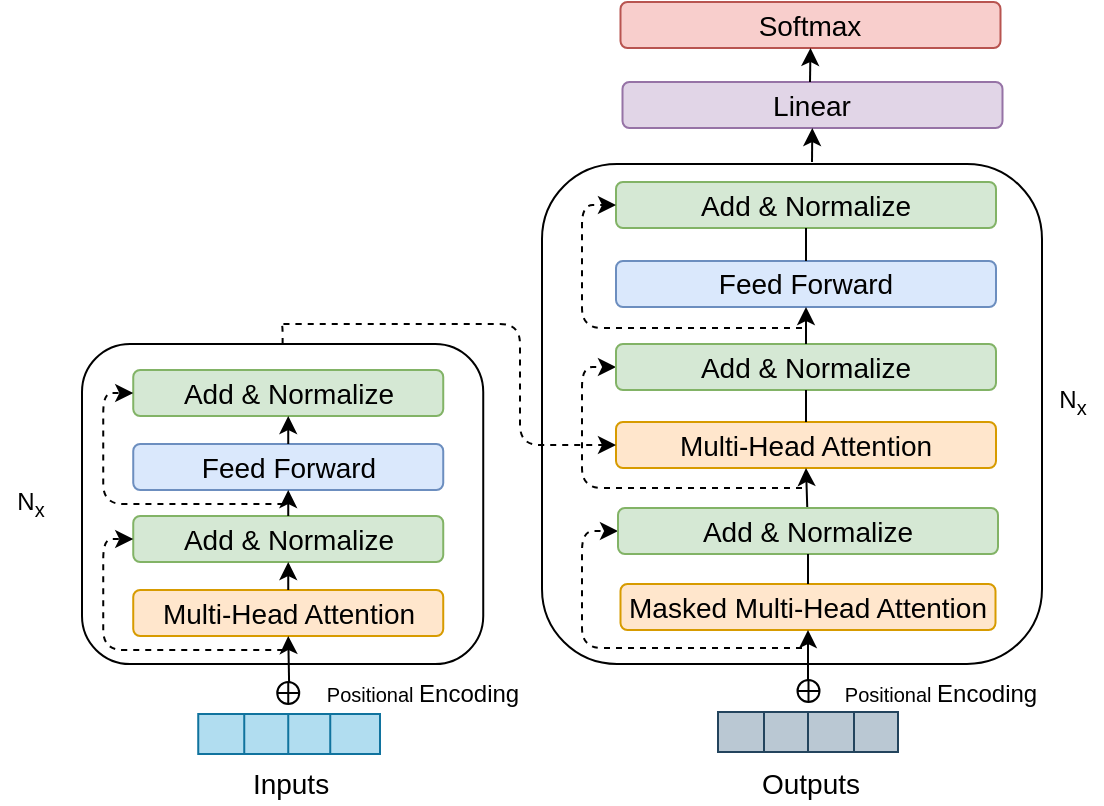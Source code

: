 <mxfile version="17.4.4" type="github">
  <diagram id="F6WcOZ9y6rk_3P-JJvr-" name="Page-1">
    <mxGraphModel dx="1426" dy="737" grid="1" gridSize="10" guides="1" tooltips="1" connect="1" arrows="1" fold="1" page="1" pageScale="1" pageWidth="827" pageHeight="1169" math="0" shadow="0">
      <root>
        <mxCell id="0" />
        <mxCell id="1" parent="0" />
        <mxCell id="ho_f-p905YhCyLAfKIS1-1" value="" style="rounded=1;whiteSpace=wrap;html=1;fontSize=14;" vertex="1" parent="1">
          <mxGeometry x="121" y="211" width="200.62" height="160" as="geometry" />
        </mxCell>
        <mxCell id="ho_f-p905YhCyLAfKIS1-2" value="Add &amp;amp; Normalize" style="rounded=1;whiteSpace=wrap;html=1;fontSize=14;fillColor=#d5e8d4;strokeColor=#82b366;" vertex="1" parent="1">
          <mxGeometry x="146.62" y="224" width="155" height="23" as="geometry" />
        </mxCell>
        <mxCell id="ho_f-p905YhCyLAfKIS1-3" value="Feed Forward" style="rounded=1;whiteSpace=wrap;html=1;fontSize=14;fillColor=#dae8fc;strokeColor=#6c8ebf;" vertex="1" parent="1">
          <mxGeometry x="146.62" y="261" width="155" height="23" as="geometry" />
        </mxCell>
        <mxCell id="ho_f-p905YhCyLAfKIS1-4" value="Add &amp;amp; Normalize" style="rounded=1;whiteSpace=wrap;html=1;fontSize=14;fillColor=#d5e8d4;strokeColor=#82b366;" vertex="1" parent="1">
          <mxGeometry x="146.62" y="297" width="155" height="23" as="geometry" />
        </mxCell>
        <mxCell id="ho_f-p905YhCyLAfKIS1-5" value="Multi-Head Attention" style="rounded=1;whiteSpace=wrap;html=1;fontSize=14;fillColor=#ffe6cc;strokeColor=#d79b00;" vertex="1" parent="1">
          <mxGeometry x="146.62" y="334" width="155" height="23" as="geometry" />
        </mxCell>
        <mxCell id="ho_f-p905YhCyLAfKIS1-6" value="" style="rounded=1;whiteSpace=wrap;html=1;fontSize=14;" vertex="1" parent="1">
          <mxGeometry x="351" y="121" width="250" height="250" as="geometry" />
        </mxCell>
        <mxCell id="ho_f-p905YhCyLAfKIS1-7" value="Add &amp;amp; Normalize" style="rounded=1;whiteSpace=wrap;html=1;fontSize=14;fillColor=#d5e8d4;strokeColor=#82b366;" vertex="1" parent="1">
          <mxGeometry x="388" y="130" width="190" height="23" as="geometry" />
        </mxCell>
        <mxCell id="ho_f-p905YhCyLAfKIS1-8" value="Feed Forward" style="rounded=1;whiteSpace=wrap;html=1;fontSize=14;fillColor=#dae8fc;strokeColor=#6c8ebf;" vertex="1" parent="1">
          <mxGeometry x="388" y="169.5" width="190" height="23" as="geometry" />
        </mxCell>
        <mxCell id="ho_f-p905YhCyLAfKIS1-9" value="Multi-Head Attention" style="rounded=1;whiteSpace=wrap;html=1;fontSize=14;fillColor=#ffe6cc;strokeColor=#d79b00;" vertex="1" parent="1">
          <mxGeometry x="388" y="250" width="190" height="23" as="geometry" />
        </mxCell>
        <mxCell id="ho_f-p905YhCyLAfKIS1-10" value="Masked Multi-Head Attention" style="rounded=1;whiteSpace=wrap;html=1;fontSize=14;fillColor=#ffe6cc;strokeColor=#d79b00;" vertex="1" parent="1">
          <mxGeometry x="390.25" y="331" width="187.5" height="23" as="geometry" />
        </mxCell>
        <mxCell id="ho_f-p905YhCyLAfKIS1-11" value="" style="endArrow=classic;html=1;rounded=1;fontSize=14;entryX=0.5;entryY=1;entryDx=0;entryDy=0;" edge="1" parent="1" target="ho_f-p905YhCyLAfKIS1-5">
          <mxGeometry width="50" height="50" relative="1" as="geometry">
            <mxPoint x="224.62" y="384" as="sourcePoint" />
            <mxPoint x="251.62" y="424" as="targetPoint" />
          </mxGeometry>
        </mxCell>
        <mxCell id="ho_f-p905YhCyLAfKIS1-12" value="" style="endArrow=classic;html=1;rounded=1;fontSize=14;entryX=0.5;entryY=1;entryDx=0;entryDy=0;exitX=0.5;exitY=0;exitDx=0;exitDy=0;" edge="1" parent="1" source="ho_f-p905YhCyLAfKIS1-5" target="ho_f-p905YhCyLAfKIS1-4">
          <mxGeometry width="50" height="50" relative="1" as="geometry">
            <mxPoint x="234.62" y="394" as="sourcePoint" />
            <mxPoint x="234.12" y="365" as="targetPoint" />
          </mxGeometry>
        </mxCell>
        <mxCell id="ho_f-p905YhCyLAfKIS1-13" value="" style="endArrow=classic;html=1;rounded=1;fontSize=14;entryX=0.5;entryY=1;entryDx=0;entryDy=0;exitX=0.5;exitY=0;exitDx=0;exitDy=0;" edge="1" parent="1" source="ho_f-p905YhCyLAfKIS1-4" target="ho_f-p905YhCyLAfKIS1-3">
          <mxGeometry width="50" height="50" relative="1" as="geometry">
            <mxPoint x="234.12" y="344" as="sourcePoint" />
            <mxPoint x="234.12" y="329" as="targetPoint" />
          </mxGeometry>
        </mxCell>
        <mxCell id="ho_f-p905YhCyLAfKIS1-14" value="" style="endArrow=classic;html=1;rounded=1;fontSize=14;exitX=0.5;exitY=0;exitDx=0;exitDy=0;entryX=0.5;entryY=1;entryDx=0;entryDy=0;" edge="1" parent="1" source="ho_f-p905YhCyLAfKIS1-3" target="ho_f-p905YhCyLAfKIS1-2">
          <mxGeometry width="50" height="50" relative="1" as="geometry">
            <mxPoint x="244.12" y="354" as="sourcePoint" />
            <mxPoint x="244.12" y="339" as="targetPoint" />
          </mxGeometry>
        </mxCell>
        <mxCell id="ho_f-p905YhCyLAfKIS1-15" value="" style="endArrow=classic;html=1;rounded=1;fontSize=14;entryX=0;entryY=0.5;entryDx=0;entryDy=0;edgeStyle=elbowEdgeStyle;dashed=1;" edge="1" parent="1" target="ho_f-p905YhCyLAfKIS1-4">
          <mxGeometry width="50" height="50" relative="1" as="geometry">
            <mxPoint x="221.62" y="364" as="sourcePoint" />
            <mxPoint x="81.62" y="314" as="targetPoint" />
            <Array as="points">
              <mxPoint x="131.62" y="344" />
              <mxPoint x="141.62" y="344" />
              <mxPoint x="131.62" y="344" />
              <mxPoint x="131.62" y="344" />
            </Array>
          </mxGeometry>
        </mxCell>
        <mxCell id="ho_f-p905YhCyLAfKIS1-16" value="" style="endArrow=classic;html=1;rounded=1;fontSize=14;edgeStyle=elbowEdgeStyle;dashed=1;exitX=0.502;exitY=0.519;exitDx=0;exitDy=0;exitPerimeter=0;entryX=0;entryY=0.5;entryDx=0;entryDy=0;" edge="1" parent="1" target="ho_f-p905YhCyLAfKIS1-2">
          <mxGeometry width="50" height="50" relative="1" as="geometry">
            <mxPoint x="221.711" y="291.04" as="sourcePoint" />
            <mxPoint x="141.62" y="234" as="targetPoint" />
            <Array as="points">
              <mxPoint x="131.62" y="264" />
              <mxPoint x="151.62" y="351" />
              <mxPoint x="141.62" y="351" />
              <mxPoint x="141.62" y="351" />
            </Array>
          </mxGeometry>
        </mxCell>
        <mxCell id="ho_f-p905YhCyLAfKIS1-17" value="" style="endArrow=classic;html=1;rounded=1;fontSize=14;entryX=0.5;entryY=1;entryDx=0;entryDy=0;" edge="1" parent="1" source="ho_f-p905YhCyLAfKIS1-23" target="ho_f-p905YhCyLAfKIS1-9">
          <mxGeometry width="50" height="50" relative="1" as="geometry">
            <mxPoint x="483.0" y="290.0" as="sourcePoint" />
            <mxPoint x="480.25" y="274.851" as="targetPoint" />
          </mxGeometry>
        </mxCell>
        <mxCell id="ho_f-p905YhCyLAfKIS1-18" style="edgeStyle=elbowEdgeStyle;rounded=1;orthogonalLoop=1;jettySize=auto;html=1;entryX=0.5;entryY=0;entryDx=0;entryDy=0;dashed=1;fontSize=14;endArrow=classic;endFill=1;" edge="1" parent="1">
          <mxGeometry relative="1" as="geometry">
            <mxPoint x="475.571" y="290" as="sourcePoint" />
            <mxPoint x="475.75" y="290" as="targetPoint" />
          </mxGeometry>
        </mxCell>
        <mxCell id="ho_f-p905YhCyLAfKIS1-19" value="" style="endArrow=classic;html=1;rounded=1;fontSize=14;entryX=0.5;entryY=1;entryDx=0;entryDy=0;" edge="1" parent="1" target="ho_f-p905YhCyLAfKIS1-10">
          <mxGeometry width="50" height="50" relative="1" as="geometry">
            <mxPoint x="484" y="381" as="sourcePoint" />
            <mxPoint x="484.0" y="349" as="targetPoint" />
          </mxGeometry>
        </mxCell>
        <mxCell id="ho_f-p905YhCyLAfKIS1-20" value="" style="endArrow=classic;html=1;rounded=1;fontSize=14;entryX=0;entryY=0.5;entryDx=0;entryDy=0;edgeStyle=elbowEdgeStyle;dashed=1;" edge="1" parent="1" target="ho_f-p905YhCyLAfKIS1-23">
          <mxGeometry width="50" height="50" relative="1" as="geometry">
            <mxPoint x="481" y="363" as="sourcePoint" />
            <mxPoint x="380.75" y="301.5" as="targetPoint" />
            <Array as="points">
              <mxPoint x="371" y="333" />
              <mxPoint x="361" y="333" />
              <mxPoint x="111" y="336" />
              <mxPoint x="101" y="336" />
              <mxPoint x="101" y="336" />
            </Array>
          </mxGeometry>
        </mxCell>
        <mxCell id="ho_f-p905YhCyLAfKIS1-21" value="" style="endArrow=classic;html=1;rounded=1;fontSize=14;edgeStyle=elbowEdgeStyle;dashed=1;entryX=0;entryY=0.5;entryDx=0;entryDy=0;" edge="1" parent="1" target="ho_f-p905YhCyLAfKIS1-22">
          <mxGeometry width="50" height="50" relative="1" as="geometry">
            <mxPoint x="481" y="283" as="sourcePoint" />
            <mxPoint x="381" y="226" as="targetPoint" />
            <Array as="points">
              <mxPoint x="371" y="253" />
              <mxPoint x="361" y="344.5" />
              <mxPoint x="361" y="344.5" />
              <mxPoint x="111" y="347.5" />
              <mxPoint x="101" y="347.5" />
              <mxPoint x="101" y="347.5" />
            </Array>
          </mxGeometry>
        </mxCell>
        <mxCell id="ho_f-p905YhCyLAfKIS1-22" value="Add &amp;amp; Normalize" style="rounded=1;whiteSpace=wrap;html=1;fontSize=14;fillColor=#d5e8d4;strokeColor=#82b366;" vertex="1" parent="1">
          <mxGeometry x="388" y="211" width="190" height="23" as="geometry" />
        </mxCell>
        <mxCell id="ho_f-p905YhCyLAfKIS1-23" value="Add &amp;amp; Normalize" style="rounded=1;whiteSpace=wrap;html=1;fontSize=14;fillColor=#d5e8d4;strokeColor=#82b366;" vertex="1" parent="1">
          <mxGeometry x="389" y="293" width="190" height="23" as="geometry" />
        </mxCell>
        <mxCell id="ho_f-p905YhCyLAfKIS1-24" style="rounded=1;orthogonalLoop=1;jettySize=auto;html=1;exitX=0.5;exitY=0;exitDx=0;exitDy=0;fontSize=14;endArrow=classic;endFill=1;entryX=0.5;entryY=1;entryDx=0;entryDy=0;" edge="1" parent="1" source="ho_f-p905YhCyLAfKIS1-22" target="ho_f-p905YhCyLAfKIS1-8">
          <mxGeometry relative="1" as="geometry">
            <mxPoint x="481" y="183" as="targetPoint" />
          </mxGeometry>
        </mxCell>
        <mxCell id="ho_f-p905YhCyLAfKIS1-25" value="" style="endArrow=classic;html=1;rounded=1;fontSize=14;edgeStyle=elbowEdgeStyle;dashed=1;entryX=0;entryY=0.5;entryDx=0;entryDy=0;" edge="1" parent="1" target="ho_f-p905YhCyLAfKIS1-7">
          <mxGeometry width="50" height="50" relative="1" as="geometry">
            <mxPoint x="481" y="203" as="sourcePoint" />
            <mxPoint x="398" y="229.5" as="targetPoint" />
            <Array as="points">
              <mxPoint x="371" y="173" />
              <mxPoint x="371" y="354.5" />
              <mxPoint x="371" y="354.5" />
              <mxPoint x="121" y="357.5" />
              <mxPoint x="111" y="357.5" />
              <mxPoint x="111" y="357.5" />
            </Array>
          </mxGeometry>
        </mxCell>
        <mxCell id="ho_f-p905YhCyLAfKIS1-26" value="" style="endArrow=classic;html=1;rounded=1;fontSize=14;edgeStyle=orthogonalEdgeStyle;dashed=1;entryX=0;entryY=0.5;entryDx=0;entryDy=0;exitX=0.5;exitY=0;exitDx=0;exitDy=0;" edge="1" parent="1" source="ho_f-p905YhCyLAfKIS1-1" target="ho_f-p905YhCyLAfKIS1-9">
          <mxGeometry width="50" height="50" relative="1" as="geometry">
            <mxPoint x="500" y="301" as="sourcePoint" />
            <mxPoint x="407" y="240.5" as="targetPoint" />
            <Array as="points">
              <mxPoint x="220" y="201" />
              <mxPoint x="340" y="201" />
              <mxPoint x="340" y="270" />
            </Array>
          </mxGeometry>
        </mxCell>
        <mxCell id="ho_f-p905YhCyLAfKIS1-27" value="Softmax" style="rounded=1;whiteSpace=wrap;html=1;fontSize=14;fillColor=#f8cecc;strokeColor=#b85450;" vertex="1" parent="1">
          <mxGeometry x="390.25" y="40" width="190" height="23" as="geometry" />
        </mxCell>
        <mxCell id="ho_f-p905YhCyLAfKIS1-28" value="Linear" style="rounded=1;whiteSpace=wrap;html=1;fontSize=14;fillColor=#e1d5e7;strokeColor=#9673a6;" vertex="1" parent="1">
          <mxGeometry x="391.25" y="80" width="190" height="23" as="geometry" />
        </mxCell>
        <mxCell id="ho_f-p905YhCyLAfKIS1-29" value="" style="endArrow=classic;html=1;rounded=1;fontSize=14;" edge="1" parent="1" target="ho_f-p905YhCyLAfKIS1-28">
          <mxGeometry width="50" height="50" relative="1" as="geometry">
            <mxPoint x="486" y="120" as="sourcePoint" />
            <mxPoint x="494.0" y="359" as="targetPoint" />
          </mxGeometry>
        </mxCell>
        <mxCell id="ho_f-p905YhCyLAfKIS1-30" value="" style="endArrow=classic;html=1;rounded=1;fontSize=14;entryX=0.5;entryY=1;entryDx=0;entryDy=0;" edge="1" parent="1" target="ho_f-p905YhCyLAfKIS1-27">
          <mxGeometry width="50" height="50" relative="1" as="geometry">
            <mxPoint x="485" y="80" as="sourcePoint" />
            <mxPoint x="496.149" y="113" as="targetPoint" />
          </mxGeometry>
        </mxCell>
        <mxCell id="ho_f-p905YhCyLAfKIS1-31" value="" style="shape=table;html=1;whiteSpace=wrap;startSize=0;container=1;collapsible=0;childLayout=tableLayout;fontSize=14;fillColor=#b1ddf0;strokeColor=#10739e;" vertex="1" parent="1">
          <mxGeometry x="179.12" y="396" width="90.88" height="20" as="geometry" />
        </mxCell>
        <mxCell id="ho_f-p905YhCyLAfKIS1-32" value="" style="shape=tableRow;horizontal=0;startSize=0;swimlaneHead=0;swimlaneBody=0;top=0;left=0;bottom=0;right=0;collapsible=0;dropTarget=0;fillColor=none;points=[[0,0.5],[1,0.5]];portConstraint=eastwest;fontSize=14;strokeColor=#D5E8D4;" vertex="1" parent="ho_f-p905YhCyLAfKIS1-31">
          <mxGeometry width="90.88" height="20" as="geometry" />
        </mxCell>
        <mxCell id="ho_f-p905YhCyLAfKIS1-33" value="" style="shape=partialRectangle;html=1;whiteSpace=wrap;connectable=0;fillColor=none;top=0;left=0;bottom=0;right=0;overflow=hidden;fontSize=14;strokeColor=#D5E8D4;" vertex="1" parent="ho_f-p905YhCyLAfKIS1-32">
          <mxGeometry width="23" height="20" as="geometry">
            <mxRectangle width="23" height="20" as="alternateBounds" />
          </mxGeometry>
        </mxCell>
        <mxCell id="ho_f-p905YhCyLAfKIS1-34" value="" style="shape=partialRectangle;html=1;whiteSpace=wrap;connectable=0;fillColor=none;top=0;left=0;bottom=0;right=0;overflow=hidden;fontSize=14;strokeColor=#D5E8D4;" vertex="1" parent="ho_f-p905YhCyLAfKIS1-32">
          <mxGeometry x="23" width="22" height="20" as="geometry">
            <mxRectangle width="22" height="20" as="alternateBounds" />
          </mxGeometry>
        </mxCell>
        <mxCell id="ho_f-p905YhCyLAfKIS1-35" value="" style="shape=partialRectangle;html=1;whiteSpace=wrap;connectable=0;fillColor=none;top=0;left=0;bottom=0;right=0;overflow=hidden;fontSize=14;strokeColor=#D5E8D4;" vertex="1" parent="ho_f-p905YhCyLAfKIS1-32">
          <mxGeometry x="45" width="21" height="20" as="geometry">
            <mxRectangle width="21" height="20" as="alternateBounds" />
          </mxGeometry>
        </mxCell>
        <mxCell id="ho_f-p905YhCyLAfKIS1-36" style="shape=partialRectangle;html=1;whiteSpace=wrap;connectable=0;fillColor=none;top=0;left=0;bottom=0;right=0;overflow=hidden;fontSize=14;strokeColor=#D5E8D4;" vertex="1" parent="ho_f-p905YhCyLAfKIS1-32">
          <mxGeometry x="66" width="25" height="20" as="geometry">
            <mxRectangle width="25" height="20" as="alternateBounds" />
          </mxGeometry>
        </mxCell>
        <mxCell id="ho_f-p905YhCyLAfKIS1-37" value="" style="shape=table;html=1;whiteSpace=wrap;startSize=0;container=1;collapsible=0;childLayout=tableLayout;fontSize=14;fillColor=#bac8d3;strokeColor=#23445d;" vertex="1" parent="1">
          <mxGeometry x="439" y="395" width="90" height="20" as="geometry" />
        </mxCell>
        <mxCell id="ho_f-p905YhCyLAfKIS1-38" value="" style="shape=tableRow;horizontal=0;startSize=0;swimlaneHead=0;swimlaneBody=0;top=0;left=0;bottom=0;right=0;collapsible=0;dropTarget=0;fillColor=none;points=[[0,0.5],[1,0.5]];portConstraint=eastwest;fontSize=14;strokeColor=#D5E8D4;" vertex="1" parent="ho_f-p905YhCyLAfKIS1-37">
          <mxGeometry width="90" height="20" as="geometry" />
        </mxCell>
        <mxCell id="ho_f-p905YhCyLAfKIS1-39" value="" style="shape=partialRectangle;html=1;whiteSpace=wrap;connectable=0;fillColor=none;top=0;left=0;bottom=0;right=0;overflow=hidden;fontSize=14;strokeColor=#D5E8D4;" vertex="1" parent="ho_f-p905YhCyLAfKIS1-38">
          <mxGeometry width="23" height="20" as="geometry">
            <mxRectangle width="23" height="20" as="alternateBounds" />
          </mxGeometry>
        </mxCell>
        <mxCell id="ho_f-p905YhCyLAfKIS1-40" value="" style="shape=partialRectangle;html=1;whiteSpace=wrap;connectable=0;fillColor=none;top=0;left=0;bottom=0;right=0;overflow=hidden;fontSize=14;strokeColor=#D5E8D4;" vertex="1" parent="ho_f-p905YhCyLAfKIS1-38">
          <mxGeometry x="23" width="22" height="20" as="geometry">
            <mxRectangle width="22" height="20" as="alternateBounds" />
          </mxGeometry>
        </mxCell>
        <mxCell id="ho_f-p905YhCyLAfKIS1-41" value="" style="shape=partialRectangle;html=1;whiteSpace=wrap;connectable=0;fillColor=none;top=0;left=0;bottom=0;right=0;overflow=hidden;fontSize=14;strokeColor=#D5E8D4;" vertex="1" parent="ho_f-p905YhCyLAfKIS1-38">
          <mxGeometry x="45" width="23" height="20" as="geometry">
            <mxRectangle width="23" height="20" as="alternateBounds" />
          </mxGeometry>
        </mxCell>
        <mxCell id="ho_f-p905YhCyLAfKIS1-42" style="shape=partialRectangle;html=1;whiteSpace=wrap;connectable=0;fillColor=none;top=0;left=0;bottom=0;right=0;overflow=hidden;fontSize=14;strokeColor=#D5E8D4;" vertex="1" parent="ho_f-p905YhCyLAfKIS1-38">
          <mxGeometry x="68" width="22" height="20" as="geometry">
            <mxRectangle width="22" height="20" as="alternateBounds" />
          </mxGeometry>
        </mxCell>
        <mxCell id="ho_f-p905YhCyLAfKIS1-43" value="" style="shape=orEllipse;perimeter=ellipsePerimeter;whiteSpace=wrap;html=1;backgroundOutline=1;fontSize=14;" vertex="1" parent="1">
          <mxGeometry x="218.62" y="380" width="11" height="11" as="geometry" />
        </mxCell>
        <mxCell id="ho_f-p905YhCyLAfKIS1-44" value="" style="shape=orEllipse;perimeter=ellipsePerimeter;whiteSpace=wrap;html=1;backgroundOutline=1;fontSize=14;" vertex="1" parent="1">
          <mxGeometry x="478.75" y="379" width="11" height="11" as="geometry" />
        </mxCell>
        <mxCell id="ho_f-p905YhCyLAfKIS1-45" value="Inputs" style="text;html=1;align=center;verticalAlign=middle;resizable=0;points=[];autosize=1;strokeColor=none;fillColor=none;fontSize=14;" vertex="1" parent="1">
          <mxGeometry x="200" y="421" width="50" height="20" as="geometry" />
        </mxCell>
        <mxCell id="ho_f-p905YhCyLAfKIS1-46" value="Outputs" style="text;html=1;align=center;verticalAlign=middle;resizable=0;points=[];autosize=1;strokeColor=none;fillColor=none;fontSize=14;" vertex="1" parent="1">
          <mxGeometry x="455.25" y="421" width="60" height="20" as="geometry" />
        </mxCell>
        <mxCell id="ho_f-p905YhCyLAfKIS1-47" value="&lt;font&gt;&lt;span style=&quot;font-size: 10px&quot;&gt;Positional&amp;nbsp;&lt;/span&gt;&lt;font style=&quot;font-size: 12px&quot;&gt;Encoding&lt;/font&gt;&lt;/font&gt;" style="text;html=1;align=center;verticalAlign=middle;resizable=0;points=[];autosize=1;strokeColor=none;fillColor=none;fontSize=14;" vertex="1" parent="1">
          <mxGeometry x="231" y="374.5" width="120" height="20" as="geometry" />
        </mxCell>
        <mxCell id="ho_f-p905YhCyLAfKIS1-48" value="&lt;font&gt;&lt;span style=&quot;font-size: 10px&quot;&gt;Positional&amp;nbsp;&lt;/span&gt;&lt;font style=&quot;font-size: 12px&quot;&gt;Encoding&lt;/font&gt;&lt;/font&gt;" style="text;html=1;align=center;verticalAlign=middle;resizable=0;points=[];autosize=1;strokeColor=none;fillColor=none;fontSize=14;" vertex="1" parent="1">
          <mxGeometry x="489.75" y="374.5" width="120" height="20" as="geometry" />
        </mxCell>
        <mxCell id="ho_f-p905YhCyLAfKIS1-49" value="" style="endArrow=none;html=1;rounded=0;exitX=0.5;exitY=0;exitDx=0;exitDy=0;entryX=0.5;entryY=1;entryDx=0;entryDy=0;" edge="1" parent="1" source="ho_f-p905YhCyLAfKIS1-10" target="ho_f-p905YhCyLAfKIS1-23">
          <mxGeometry width="50" height="50" relative="1" as="geometry">
            <mxPoint x="330" y="250" as="sourcePoint" />
            <mxPoint x="380" y="200" as="targetPoint" />
          </mxGeometry>
        </mxCell>
        <mxCell id="ho_f-p905YhCyLAfKIS1-50" value="" style="endArrow=none;html=1;rounded=0;exitX=0.5;exitY=0;exitDx=0;exitDy=0;entryX=0.5;entryY=1;entryDx=0;entryDy=0;" edge="1" parent="1" source="ho_f-p905YhCyLAfKIS1-9" target="ho_f-p905YhCyLAfKIS1-22">
          <mxGeometry width="50" height="50" relative="1" as="geometry">
            <mxPoint x="150" y="180" as="sourcePoint" />
            <mxPoint x="200" y="130" as="targetPoint" />
          </mxGeometry>
        </mxCell>
        <mxCell id="ho_f-p905YhCyLAfKIS1-51" value="" style="endArrow=none;html=1;rounded=0;exitX=0.5;exitY=0;exitDx=0;exitDy=0;" edge="1" parent="1" source="ho_f-p905YhCyLAfKIS1-8" target="ho_f-p905YhCyLAfKIS1-7">
          <mxGeometry width="50" height="50" relative="1" as="geometry">
            <mxPoint x="710" y="180" as="sourcePoint" />
            <mxPoint x="760" y="130" as="targetPoint" />
          </mxGeometry>
        </mxCell>
        <mxCell id="ho_f-p905YhCyLAfKIS1-52" value="N&lt;sub&gt;x&lt;/sub&gt;" style="text;html=1;align=center;verticalAlign=middle;resizable=0;points=[];autosize=1;strokeColor=none;fillColor=none;" vertex="1" parent="1">
          <mxGeometry x="80" y="281" width="30" height="20" as="geometry" />
        </mxCell>
        <mxCell id="ho_f-p905YhCyLAfKIS1-53" value="N&lt;sub&gt;x&lt;/sub&gt;" style="text;html=1;align=center;verticalAlign=middle;resizable=0;points=[];autosize=1;strokeColor=none;fillColor=none;" vertex="1" parent="1">
          <mxGeometry x="601" y="230" width="30" height="20" as="geometry" />
        </mxCell>
      </root>
    </mxGraphModel>
  </diagram>
</mxfile>

